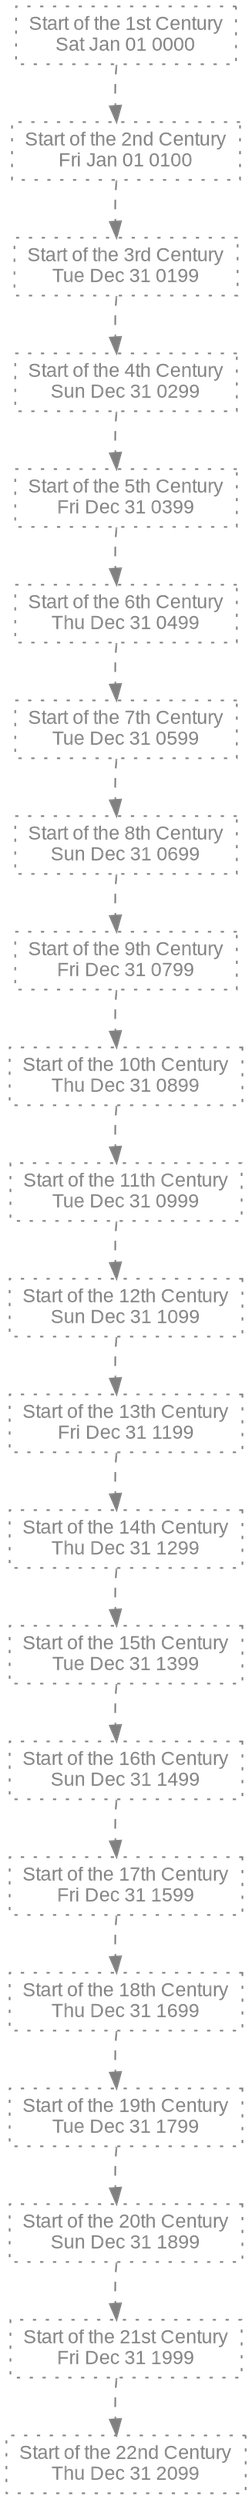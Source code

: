 digraph {
    node [fontname="Arial"; fontsize="12";];
    edge [fontname="Arial"; fontsize="12";];
    bgcolor="transparent";
    comment=" ";
    fontname="Arial";
    fontsize="12";
    rankdir="TD";
    ranksep="0.5";
    1 [class="event td408927559ee23e3"; color="#808080FF"; fontcolor="#808080FF"; id="Z0000-01-01-0"; label=<Start of the 1st Century<BR ALIGN="CENTER"/>Sat Jan 01 0000>; penwidth="1"; shape="box"; style="dotted"; tooltip="";];
    2 [class="event td408927559ee23e3"; color="#808080FF"; fontcolor="#808080FF"; id="Z0100-01-01-0"; label=<Start of the 2nd Century<BR ALIGN="CENTER"/>Fri Jan 01 0100>; penwidth="1"; shape="box"; style="dotted"; tooltip="";];
    3 [class="event td408927559ee23e3"; color="#808080FF"; fontcolor="#808080FF"; id="Z0199-12-31-0"; label=<Start of the 3rd Century<BR ALIGN="CENTER"/>Tue Dec 31 0199>; penwidth="1"; shape="box"; style="dotted"; tooltip="";];
    4 [class="event td408927559ee23e3"; color="#808080FF"; fontcolor="#808080FF"; id="Z0299-12-31-0"; label=<Start of the 4th Century<BR ALIGN="CENTER"/>Sun Dec 31 0299>; penwidth="1"; shape="box"; style="dotted"; tooltip="";];
    5 [class="event td408927559ee23e3"; color="#808080FF"; fontcolor="#808080FF"; id="Z0399-12-31-0"; label=<Start of the 5th Century<BR ALIGN="CENTER"/>Fri Dec 31 0399>; penwidth="1"; shape="box"; style="dotted"; tooltip="";];
    6 [class="event td408927559ee23e3"; color="#808080FF"; fontcolor="#808080FF"; id="Z0499-12-31-0"; label=<Start of the 6th Century<BR ALIGN="CENTER"/>Thu Dec 31 0499>; penwidth="1"; shape="box"; style="dotted"; tooltip="";];
    7 [class="event td408927559ee23e3"; color="#808080FF"; fontcolor="#808080FF"; id="Z0599-12-31-0"; label=<Start of the 7th Century<BR ALIGN="CENTER"/>Tue Dec 31 0599>; penwidth="1"; shape="box"; style="dotted"; tooltip="";];
    8 [class="event td408927559ee23e3"; color="#808080FF"; fontcolor="#808080FF"; id="Z0699-12-31-0"; label=<Start of the 8th Century<BR ALIGN="CENTER"/>Sun Dec 31 0699>; penwidth="1"; shape="box"; style="dotted"; tooltip="";];
    9 [class="event td408927559ee23e3"; color="#808080FF"; fontcolor="#808080FF"; id="Z0799-12-31-0"; label=<Start of the 9th Century<BR ALIGN="CENTER"/>Fri Dec 31 0799>; penwidth="1"; shape="box"; style="dotted"; tooltip="";];
    10 [class="event td408927559ee23e3"; color="#808080FF"; fontcolor="#808080FF"; id="Z0899-12-31-0"; label=<Start of the 10th Century<BR ALIGN="CENTER"/>Thu Dec 31 0899>; penwidth="1"; shape="box"; style="dotted"; tooltip="";];
    11 [class="event td408927559ee23e3"; color="#808080FF"; fontcolor="#808080FF"; id="Z0999-12-31-0"; label=<Start of the 11th Century<BR ALIGN="CENTER"/>Tue Dec 31 0999>; penwidth="1"; shape="box"; style="dotted"; tooltip="";];
    12 [class="event td408927559ee23e3"; color="#808080FF"; fontcolor="#808080FF"; id="Z1099-12-31-0"; label=<Start of the 12th Century<BR ALIGN="CENTER"/>Sun Dec 31 1099>; penwidth="1"; shape="box"; style="dotted"; tooltip="";];
    13 [class="event td408927559ee23e3"; color="#808080FF"; fontcolor="#808080FF"; id="Z1199-12-31-0"; label=<Start of the 13th Century<BR ALIGN="CENTER"/>Fri Dec 31 1199>; penwidth="1"; shape="box"; style="dotted"; tooltip="";];
    14 [class="event td408927559ee23e3"; color="#808080FF"; fontcolor="#808080FF"; id="Z1299-12-31-0"; label=<Start of the 14th Century<BR ALIGN="CENTER"/>Thu Dec 31 1299>; penwidth="1"; shape="box"; style="dotted"; tooltip="";];
    15 [class="event td408927559ee23e3"; color="#808080FF"; fontcolor="#808080FF"; id="Z1399-12-31-0"; label=<Start of the 15th Century<BR ALIGN="CENTER"/>Tue Dec 31 1399>; penwidth="1"; shape="box"; style="dotted"; tooltip="";];
    16 [class="event td408927559ee23e3"; color="#808080FF"; fontcolor="#808080FF"; id="Z1499-12-31-0"; label=<Start of the 16th Century<BR ALIGN="CENTER"/>Sun Dec 31 1499>; penwidth="1"; shape="box"; style="dotted"; tooltip="";];
    17 [class="event td408927559ee23e3"; color="#808080FF"; fontcolor="#808080FF"; id="Z1599-12-31-0"; label=<Start of the 17th Century<BR ALIGN="CENTER"/>Fri Dec 31 1599>; penwidth="1"; shape="box"; style="dotted"; tooltip="";];
    18 [class="event td408927559ee23e3"; color="#808080FF"; fontcolor="#808080FF"; id="Z1699-12-31-0"; label=<Start of the 18th Century<BR ALIGN="CENTER"/>Thu Dec 31 1699>; penwidth="1"; shape="box"; style="dotted"; tooltip="";];
    19 [class="event td408927559ee23e3"; color="#808080FF"; fontcolor="#808080FF"; id="Z1799-12-31-0"; label=<Start of the 19th Century<BR ALIGN="CENTER"/>Tue Dec 31 1799>; penwidth="1"; shape="box"; style="dotted"; tooltip="";];
    20 [class="event td408927559ee23e3"; color="#808080FF"; fontcolor="#808080FF"; id="Z1899-12-31-0"; label=<Start of the 20th Century<BR ALIGN="CENTER"/>Sun Dec 31 1899>; penwidth="1"; shape="box"; style="dotted"; tooltip="";];
    21 [class="event td408927559ee23e3"; color="#808080FF"; fontcolor="#808080FF"; id="Z1999-12-31-0"; label=<Start of the 21st Century<BR ALIGN="CENTER"/>Fri Dec 31 1999>; penwidth="1"; shape="box"; style="dotted"; tooltip="";];
    22 [class="event td408927559ee23e3"; color="#808080FF"; fontcolor="#808080FF"; id="Z2099-12-31-0"; label=<Start of the 22nd Century<BR ALIGN="CENTER"/>Thu Dec 31 2099>; penwidth="1"; shape="box"; style="dotted"; tooltip="";];
    1 -> 2 [color="#808080FF"; label=""; penwidth="1"; samehead="document"; sametail="document"; style="dashed"; tooltip="";];
    2 -> 3 [color="#808080FF"; label=""; penwidth="1"; samehead="document"; sametail="document"; style="dashed"; tooltip="";];
    3 -> 4 [color="#808080FF"; label=""; penwidth="1"; samehead="document"; sametail="document"; style="dashed"; tooltip="";];
    4 -> 5 [color="#808080FF"; label=""; penwidth="1"; samehead="document"; sametail="document"; style="dashed"; tooltip="";];
    5 -> 6 [color="#808080FF"; label=""; penwidth="1"; samehead="document"; sametail="document"; style="dashed"; tooltip="";];
    6 -> 7 [color="#808080FF"; label=""; penwidth="1"; samehead="document"; sametail="document"; style="dashed"; tooltip="";];
    7 -> 8 [color="#808080FF"; label=""; penwidth="1"; samehead="document"; sametail="document"; style="dashed"; tooltip="";];
    8 -> 9 [color="#808080FF"; label=""; penwidth="1"; samehead="document"; sametail="document"; style="dashed"; tooltip="";];
    9 -> 10 [color="#808080FF"; label=""; penwidth="1"; samehead="document"; sametail="document"; style="dashed"; tooltip="";];
    10 -> 11 [color="#808080FF"; label=""; penwidth="1"; samehead="document"; sametail="document"; style="dashed"; tooltip="";];
    11 -> 12 [color="#808080FF"; label=""; penwidth="1"; samehead="document"; sametail="document"; style="dashed"; tooltip="";];
    12 -> 13 [color="#808080FF"; label=""; penwidth="1"; samehead="document"; sametail="document"; style="dashed"; tooltip="";];
    13 -> 14 [color="#808080FF"; label=""; penwidth="1"; samehead="document"; sametail="document"; style="dashed"; tooltip="";];
    14 -> 15 [color="#808080FF"; label=""; penwidth="1"; samehead="document"; sametail="document"; style="dashed"; tooltip="";];
    15 -> 16 [color="#808080FF"; label=""; penwidth="1"; samehead="document"; sametail="document"; style="dashed"; tooltip="";];
    16 -> 17 [color="#808080FF"; label=""; penwidth="1"; samehead="document"; sametail="document"; style="dashed"; tooltip="";];
    17 -> 18 [color="#808080FF"; label=""; penwidth="1"; samehead="document"; sametail="document"; style="dashed"; tooltip="";];
    18 -> 19 [color="#808080FF"; label=""; penwidth="1"; samehead="document"; sametail="document"; style="dashed"; tooltip="";];
    19 -> 20 [color="#808080FF"; label=""; penwidth="1"; samehead="document"; sametail="document"; style="dashed"; tooltip="";];
    20 -> 21 [color="#808080FF"; label=""; penwidth="1"; samehead="document"; sametail="document"; style="dashed"; tooltip="";];
    21 -> 22 [color="#808080FF"; label=""; penwidth="1"; samehead="document"; sametail="document"; style="dashed"; tooltip="";];
    1 -> 2 [style="invis";];
    2 -> 3 [style="invis";];
    3 -> 4 [style="invis";];
    4 -> 5 [style="invis";];
    5 -> 6 [style="invis";];
    6 -> 7 [style="invis";];
    7 -> 8 [style="invis";];
    8 -> 9 [style="invis";];
    9 -> 10 [style="invis";];
    10 -> 11 [style="invis";];
    11 -> 12 [style="invis";];
    12 -> 13 [style="invis";];
    13 -> 14 [style="invis";];
    14 -> 15 [style="invis";];
    15 -> 16 [style="invis";];
    16 -> 17 [style="invis";];
    17 -> 18 [style="invis";];
    18 -> 19 [style="invis";];
    19 -> 20 [style="invis";];
    20 -> 21 [style="invis";];
    21 -> 22 [style="invis";];
}